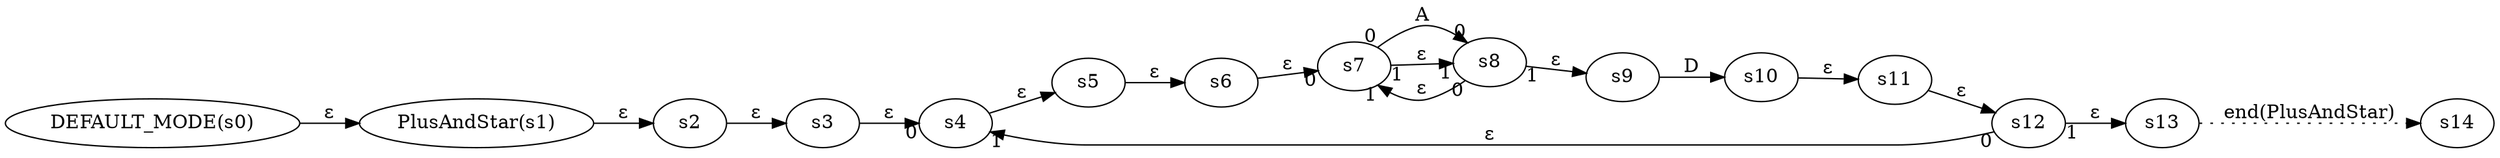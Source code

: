 digraph ATN {
  rankdir=LR;

  "DEFAULT_MODE(s0)" -> "PlusAndStar(s1)" [label=ε]
  "PlusAndStar(s1)" -> s2 [label=ε]
  s2 -> s3 [label=ε]
  s3 -> s4 [label=ε, headlabel=0]
  s4 -> s5 [label=ε]
  s5 -> s6 [label=ε]
  s6 -> s7 [label=ε, headlabel=0]
  s7 -> s8 [label=A, taillabel=0, headlabel=0]
  s8 -> s7 [label=ε, taillabel=0, headlabel=1]
  s8 -> s9 [label=ε, taillabel=1]
  s9 -> s10 [label=D]
  s10 -> s11 [label=ε]
  s11 -> s12 [label=ε]
  s12 -> s4 [label=ε, taillabel=0, headlabel=1]
  s12 -> s13 [label=ε, taillabel=1]
  s13 -> s14 [label="end(PlusAndStar)", style=dotted]
  s7 -> s8 [label=ε, taillabel=1, headlabel=1]
}